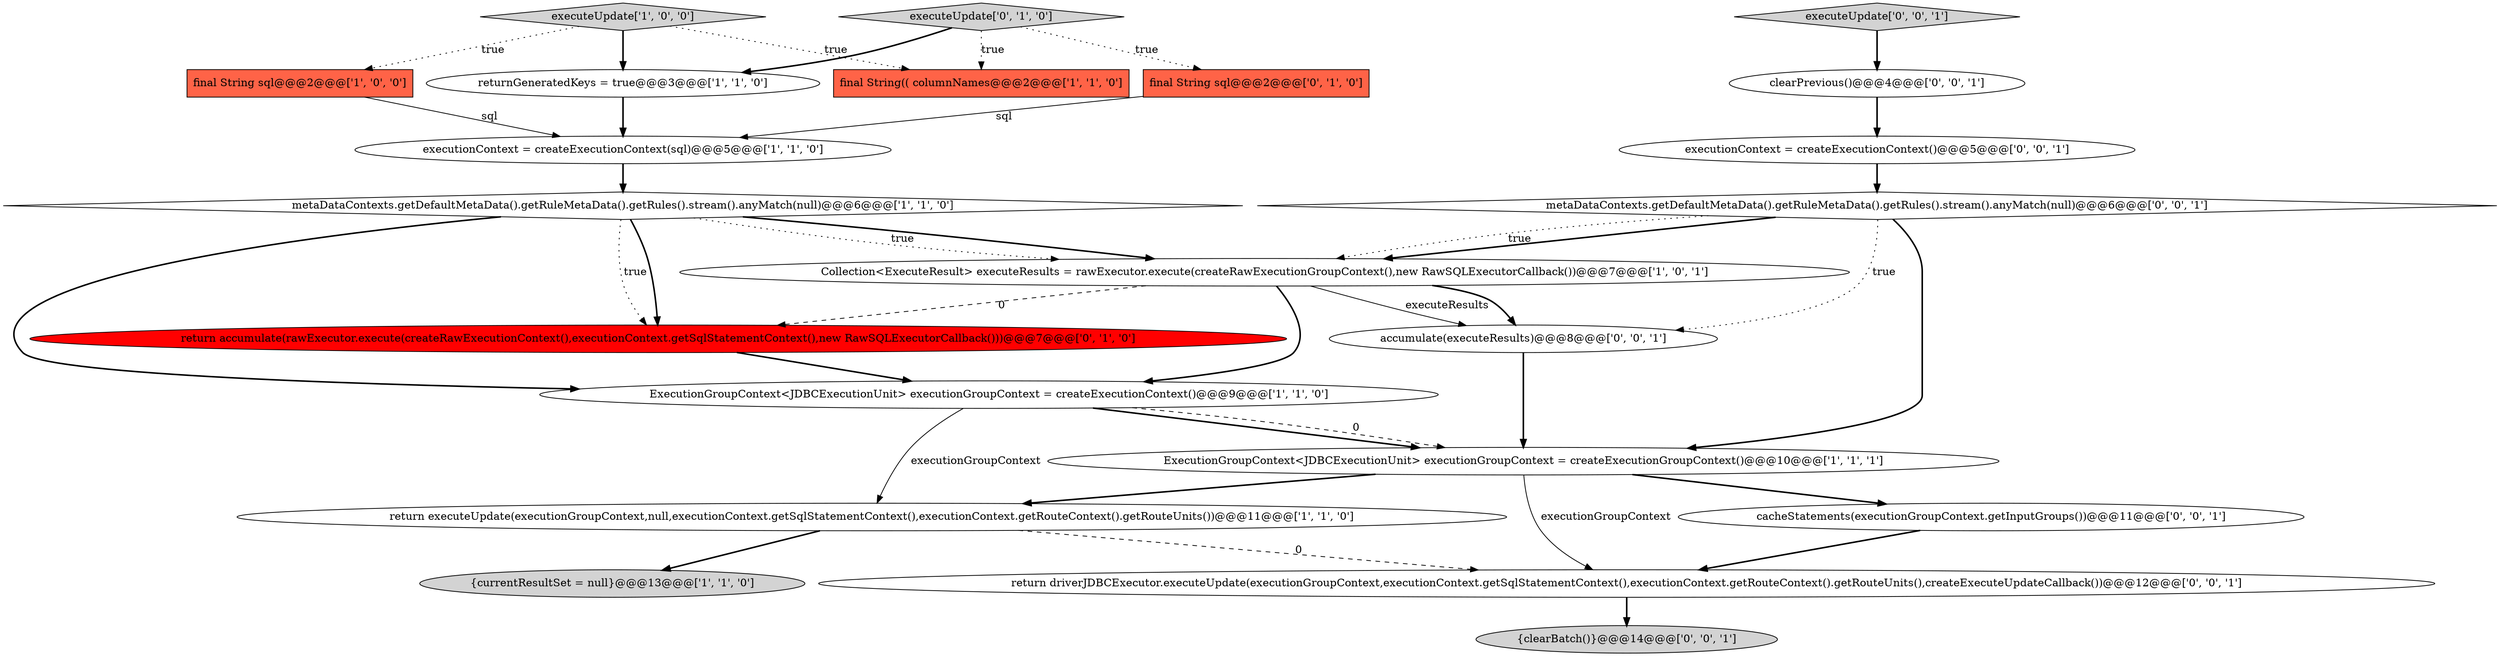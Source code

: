 digraph {
21 [style = filled, label = "clearPrevious()@@@4@@@['0', '0', '1']", fillcolor = white, shape = ellipse image = "AAA0AAABBB3BBB"];
11 [style = filled, label = "final String sql@@@2@@@['0', '1', '0']", fillcolor = tomato, shape = box image = "AAA0AAABBB2BBB"];
16 [style = filled, label = "executeUpdate['0', '0', '1']", fillcolor = lightgray, shape = diamond image = "AAA0AAABBB3BBB"];
10 [style = filled, label = "{currentResultSet = null}@@@13@@@['1', '1', '0']", fillcolor = lightgray, shape = ellipse image = "AAA0AAABBB1BBB"];
7 [style = filled, label = "ExecutionGroupContext<JDBCExecutionUnit> executionGroupContext = createExecutionGroupContext()@@@10@@@['1', '1', '1']", fillcolor = white, shape = ellipse image = "AAA0AAABBB1BBB"];
13 [style = filled, label = "executeUpdate['0', '1', '0']", fillcolor = lightgray, shape = diamond image = "AAA0AAABBB2BBB"];
17 [style = filled, label = "return driverJDBCExecutor.executeUpdate(executionGroupContext,executionContext.getSqlStatementContext(),executionContext.getRouteContext().getRouteUnits(),createExecuteUpdateCallback())@@@12@@@['0', '0', '1']", fillcolor = white, shape = ellipse image = "AAA0AAABBB3BBB"];
4 [style = filled, label = "final String(( columnNames@@@2@@@['1', '1', '0']", fillcolor = tomato, shape = box image = "AAA0AAABBB1BBB"];
0 [style = filled, label = "metaDataContexts.getDefaultMetaData().getRuleMetaData().getRules().stream().anyMatch(null)@@@6@@@['1', '1', '0']", fillcolor = white, shape = diamond image = "AAA0AAABBB1BBB"];
19 [style = filled, label = "cacheStatements(executionGroupContext.getInputGroups())@@@11@@@['0', '0', '1']", fillcolor = white, shape = ellipse image = "AAA0AAABBB3BBB"];
15 [style = filled, label = "{clearBatch()}@@@14@@@['0', '0', '1']", fillcolor = lightgray, shape = ellipse image = "AAA0AAABBB3BBB"];
6 [style = filled, label = "Collection<ExecuteResult> executeResults = rawExecutor.execute(createRawExecutionGroupContext(),new RawSQLExecutorCallback())@@@7@@@['1', '0', '1']", fillcolor = white, shape = ellipse image = "AAA0AAABBB1BBB"];
20 [style = filled, label = "accumulate(executeResults)@@@8@@@['0', '0', '1']", fillcolor = white, shape = ellipse image = "AAA0AAABBB3BBB"];
3 [style = filled, label = "return executeUpdate(executionGroupContext,null,executionContext.getSqlStatementContext(),executionContext.getRouteContext().getRouteUnits())@@@11@@@['1', '1', '0']", fillcolor = white, shape = ellipse image = "AAA0AAABBB1BBB"];
2 [style = filled, label = "final String sql@@@2@@@['1', '0', '0']", fillcolor = tomato, shape = box image = "AAA0AAABBB1BBB"];
1 [style = filled, label = "executeUpdate['1', '0', '0']", fillcolor = lightgray, shape = diamond image = "AAA0AAABBB1BBB"];
8 [style = filled, label = "returnGeneratedKeys = true@@@3@@@['1', '1', '0']", fillcolor = white, shape = ellipse image = "AAA0AAABBB1BBB"];
18 [style = filled, label = "executionContext = createExecutionContext()@@@5@@@['0', '0', '1']", fillcolor = white, shape = ellipse image = "AAA0AAABBB3BBB"];
12 [style = filled, label = "return accumulate(rawExecutor.execute(createRawExecutionContext(),executionContext.getSqlStatementContext(),new RawSQLExecutorCallback()))@@@7@@@['0', '1', '0']", fillcolor = red, shape = ellipse image = "AAA1AAABBB2BBB"];
5 [style = filled, label = "ExecutionGroupContext<JDBCExecutionUnit> executionGroupContext = createExecutionContext()@@@9@@@['1', '1', '0']", fillcolor = white, shape = ellipse image = "AAA0AAABBB1BBB"];
14 [style = filled, label = "metaDataContexts.getDefaultMetaData().getRuleMetaData().getRules().stream().anyMatch(null)@@@6@@@['0', '0', '1']", fillcolor = white, shape = diamond image = "AAA0AAABBB3BBB"];
9 [style = filled, label = "executionContext = createExecutionContext(sql)@@@5@@@['1', '1', '0']", fillcolor = white, shape = ellipse image = "AAA0AAABBB1BBB"];
0->12 [style = dotted, label="true"];
3->17 [style = dashed, label="0"];
1->8 [style = bold, label=""];
9->0 [style = bold, label=""];
12->5 [style = bold, label=""];
0->6 [style = bold, label=""];
0->12 [style = bold, label=""];
6->20 [style = solid, label="executeResults"];
2->9 [style = solid, label="sql"];
1->4 [style = dotted, label="true"];
19->17 [style = bold, label=""];
0->6 [style = dotted, label="true"];
21->18 [style = bold, label=""];
7->3 [style = bold, label=""];
14->7 [style = bold, label=""];
6->12 [style = dashed, label="0"];
6->20 [style = bold, label=""];
14->20 [style = dotted, label="true"];
3->10 [style = bold, label=""];
6->5 [style = bold, label=""];
7->17 [style = solid, label="executionGroupContext"];
16->21 [style = bold, label=""];
8->9 [style = bold, label=""];
17->15 [style = bold, label=""];
5->3 [style = solid, label="executionGroupContext"];
5->7 [style = bold, label=""];
13->11 [style = dotted, label="true"];
11->9 [style = solid, label="sql"];
13->8 [style = bold, label=""];
20->7 [style = bold, label=""];
1->2 [style = dotted, label="true"];
5->7 [style = dashed, label="0"];
7->19 [style = bold, label=""];
18->14 [style = bold, label=""];
14->6 [style = bold, label=""];
13->4 [style = dotted, label="true"];
0->5 [style = bold, label=""];
14->6 [style = dotted, label="true"];
}
